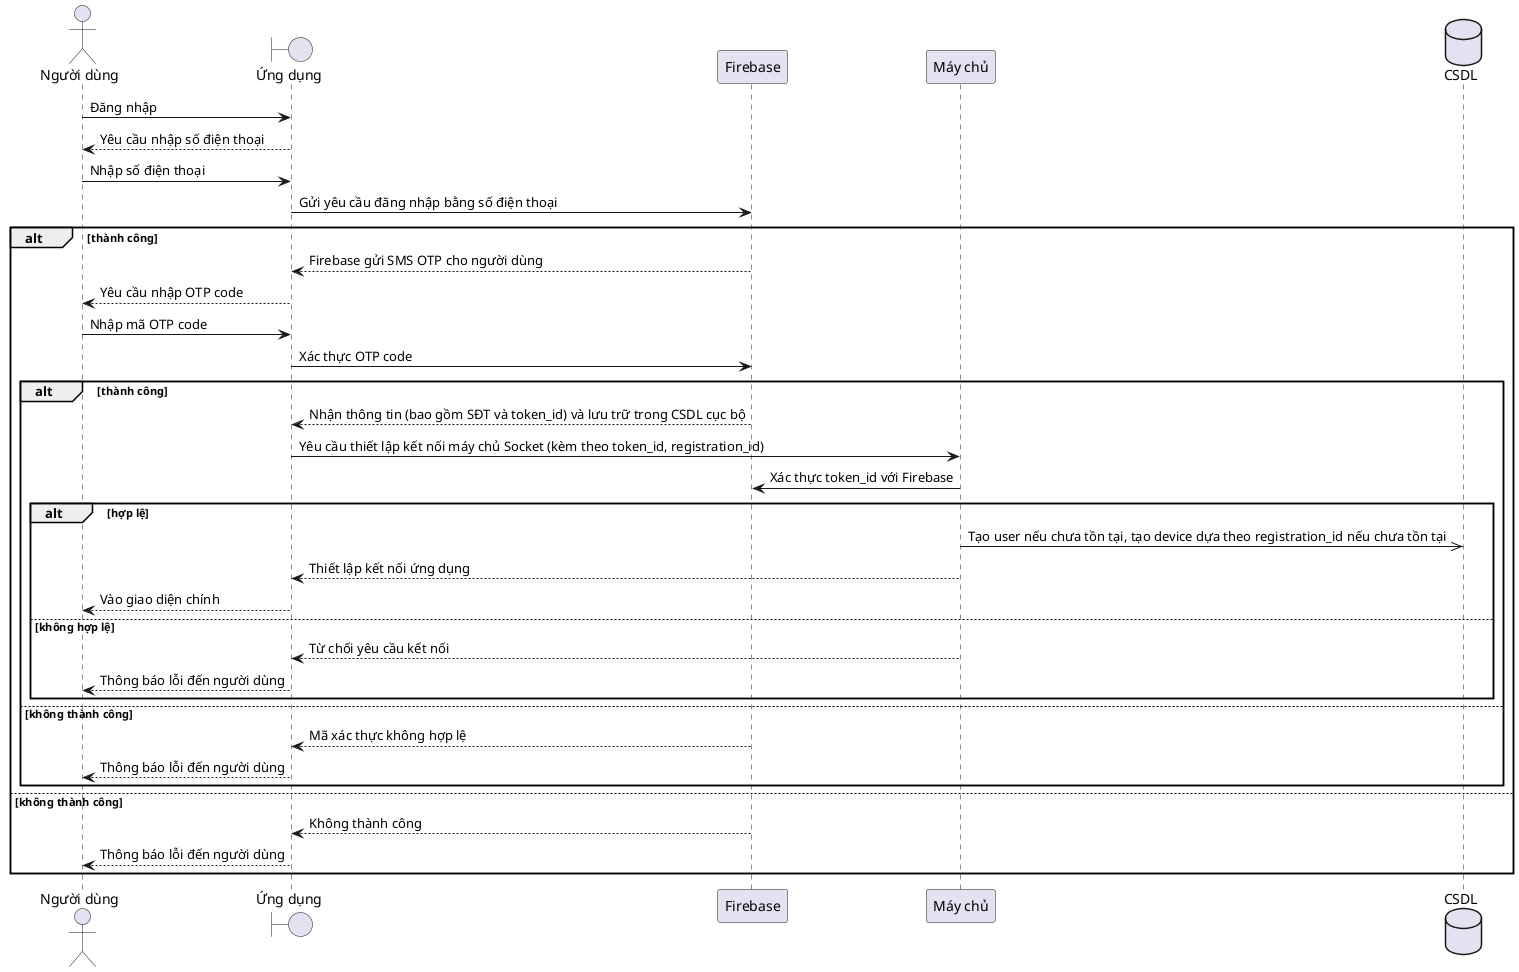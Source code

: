@startuml

actor "Người dùng" as user
boundary "Ứng dụng" as app
participant Firebase as firebase
participant "Máy chủ" as server
database "CSDL" as db

user -> app: Đăng nhập
user <-- app: Yêu cầu nhập số điện thoại
user -> app: Nhập số điện thoại
app -> firebase: Gửi yêu cầu đăng nhập bằng số điện thoại
alt thành công
    app <-- firebase: Firebase gửi SMS OTP cho người dùng
    user <-- app: Yêu cầu nhập OTP code
    user -> app: Nhập mã OTP code
    app -> firebase: Xác thực OTP code
    alt thành công
        app <-- firebase: Nhận thông tin (bao gồm SĐT và token_id) và lưu trữ trong CSDL cục bộ
        app -> server: Yêu cầu thiết lập kết nối máy chủ Socket (kèm theo token_id, registration_id)
        server -> firebase: Xác thực token_id với Firebase
        alt hợp lệ
            server ->> db: Tạo user nếu chưa tồn tại, tạo device dựa theo registration_id nếu chưa tồn tại
            app <-- server: Thiết lập kết nối ứng dụng
            user <-- app: Vào giao diện chính
        else không hợp lệ
            app <-- server: Từ chối yêu cầu kết nối
            user <-- app: Thông báo lỗi đến người dùng
        end
    else không thành công
        app <-- firebase: Mã xác thực không hợp lệ
        user <-- app: Thông báo lỗi đến người dùng
    end
else không thành công
    app <-- firebase: Không thành công
    user <-- app: Thông báo lỗi đến người dùng
end


@enduml